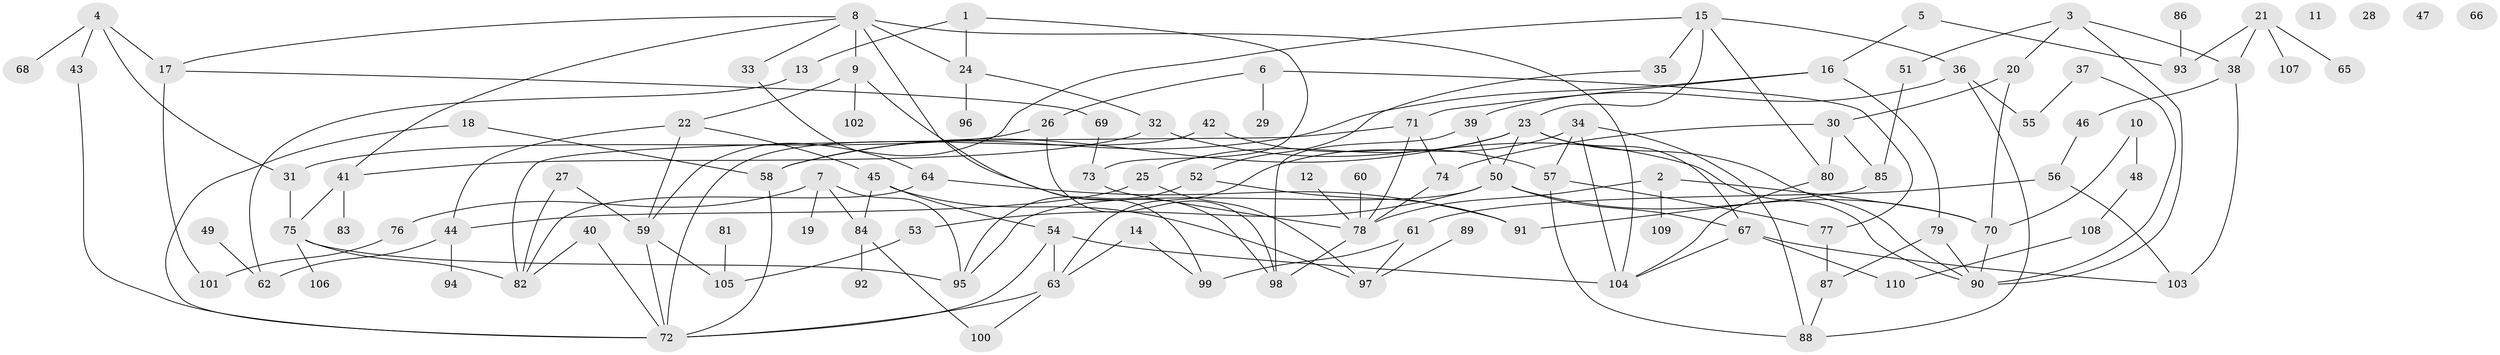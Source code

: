 // coarse degree distribution, {3: 0.18055555555555555, 7: 0.027777777777777776, 4: 0.20833333333333334, 9: 0.013888888888888888, 6: 0.05555555555555555, 2: 0.16666666666666666, 0: 0.05555555555555555, 1: 0.16666666666666666, 5: 0.08333333333333333, 8: 0.041666666666666664}
// Generated by graph-tools (version 1.1) at 2025/23/03/03/25 07:23:25]
// undirected, 110 vertices, 161 edges
graph export_dot {
graph [start="1"]
  node [color=gray90,style=filled];
  1;
  2;
  3;
  4;
  5;
  6;
  7;
  8;
  9;
  10;
  11;
  12;
  13;
  14;
  15;
  16;
  17;
  18;
  19;
  20;
  21;
  22;
  23;
  24;
  25;
  26;
  27;
  28;
  29;
  30;
  31;
  32;
  33;
  34;
  35;
  36;
  37;
  38;
  39;
  40;
  41;
  42;
  43;
  44;
  45;
  46;
  47;
  48;
  49;
  50;
  51;
  52;
  53;
  54;
  55;
  56;
  57;
  58;
  59;
  60;
  61;
  62;
  63;
  64;
  65;
  66;
  67;
  68;
  69;
  70;
  71;
  72;
  73;
  74;
  75;
  76;
  77;
  78;
  79;
  80;
  81;
  82;
  83;
  84;
  85;
  86;
  87;
  88;
  89;
  90;
  91;
  92;
  93;
  94;
  95;
  96;
  97;
  98;
  99;
  100;
  101;
  102;
  103;
  104;
  105;
  106;
  107;
  108;
  109;
  110;
  1 -- 13;
  1 -- 24;
  1 -- 73;
  2 -- 70;
  2 -- 78;
  2 -- 109;
  3 -- 20;
  3 -- 38;
  3 -- 51;
  3 -- 90;
  4 -- 17;
  4 -- 31;
  4 -- 43;
  4 -- 68;
  5 -- 16;
  5 -- 93;
  6 -- 26;
  6 -- 29;
  6 -- 77;
  7 -- 19;
  7 -- 76;
  7 -- 84;
  7 -- 95;
  8 -- 9;
  8 -- 17;
  8 -- 24;
  8 -- 33;
  8 -- 41;
  8 -- 99;
  8 -- 104;
  9 -- 22;
  9 -- 98;
  9 -- 102;
  10 -- 48;
  10 -- 70;
  12 -- 78;
  13 -- 62;
  14 -- 63;
  14 -- 99;
  15 -- 23;
  15 -- 35;
  15 -- 36;
  15 -- 59;
  15 -- 80;
  16 -- 58;
  16 -- 71;
  16 -- 79;
  17 -- 69;
  17 -- 101;
  18 -- 58;
  18 -- 72;
  20 -- 30;
  20 -- 70;
  21 -- 38;
  21 -- 65;
  21 -- 93;
  21 -- 107;
  22 -- 44;
  22 -- 45;
  22 -- 59;
  23 -- 25;
  23 -- 50;
  23 -- 58;
  23 -- 67;
  23 -- 90;
  24 -- 32;
  24 -- 96;
  25 -- 44;
  25 -- 97;
  26 -- 31;
  26 -- 98;
  27 -- 59;
  27 -- 82;
  30 -- 74;
  30 -- 80;
  30 -- 85;
  31 -- 75;
  32 -- 41;
  32 -- 90;
  33 -- 64;
  34 -- 57;
  34 -- 63;
  34 -- 88;
  34 -- 104;
  35 -- 52;
  36 -- 39;
  36 -- 55;
  36 -- 88;
  37 -- 55;
  37 -- 90;
  38 -- 46;
  38 -- 103;
  39 -- 50;
  39 -- 98;
  40 -- 72;
  40 -- 82;
  41 -- 75;
  41 -- 83;
  42 -- 57;
  42 -- 72;
  43 -- 72;
  44 -- 62;
  44 -- 94;
  45 -- 54;
  45 -- 84;
  45 -- 97;
  46 -- 56;
  48 -- 108;
  49 -- 62;
  50 -- 53;
  50 -- 67;
  50 -- 70;
  50 -- 95;
  51 -- 85;
  52 -- 91;
  52 -- 95;
  53 -- 105;
  54 -- 63;
  54 -- 72;
  54 -- 104;
  56 -- 61;
  56 -- 103;
  57 -- 77;
  57 -- 88;
  58 -- 72;
  59 -- 72;
  59 -- 105;
  60 -- 78;
  61 -- 97;
  61 -- 99;
  63 -- 72;
  63 -- 100;
  64 -- 82;
  64 -- 91;
  67 -- 103;
  67 -- 104;
  67 -- 110;
  69 -- 73;
  70 -- 90;
  71 -- 74;
  71 -- 78;
  71 -- 82;
  73 -- 78;
  74 -- 78;
  75 -- 82;
  75 -- 95;
  75 -- 106;
  76 -- 101;
  77 -- 87;
  78 -- 98;
  79 -- 87;
  79 -- 90;
  80 -- 104;
  81 -- 105;
  84 -- 92;
  84 -- 100;
  85 -- 91;
  86 -- 93;
  87 -- 88;
  89 -- 97;
  108 -- 110;
}
